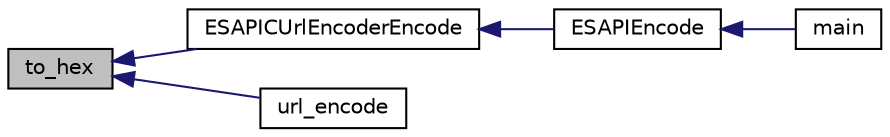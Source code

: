 digraph G
{
  edge [fontname="Helvetica",fontsize="10",labelfontname="Helvetica",labelfontsize="10"];
  node [fontname="Helvetica",fontsize="10",shape=record];
  rankdir=LR;
  Node1 [label="to_hex",height=0.2,width=0.4,color="black", fillcolor="grey75", style="filled" fontcolor="black"];
  Node1 -> Node2 [dir=back,color="midnightblue",fontsize="10",style="solid",fontname="Helvetica"];
  Node2 [label="ESAPICUrlEncoderEncode",height=0.2,width=0.4,color="black", fillcolor="white", style="filled",URL="$_e_s_a_p_i_c_url_encoder_8h.html#ad730b879e9ba0a6bbc8c632731bfdd82",tooltip="Returns a url-encoded version of the given input string."];
  Node2 -> Node3 [dir=back,color="midnightblue",fontsize="10",style="solid",fontname="Helvetica"];
  Node3 [label="ESAPIEncode",height=0.2,width=0.4,color="black", fillcolor="white", style="filled",URL="$_e_s_a_p_i_c_encoder_8h.html#a452d1773180a64b14c95a47686847737",tooltip="This function is used to encode the given string and return the resultant encoded string..."];
  Node3 -> Node4 [dir=back,color="midnightblue",fontsize="10",style="solid",fontname="Helvetica"];
  Node4 [label="main",height=0.2,width=0.4,color="black", fillcolor="white", style="filled",URL="$_e_s_a_p_i_encoder_example_8c.html#a840291bc02cba5474a4cb46a9b9566fe"];
  Node1 -> Node5 [dir=back,color="midnightblue",fontsize="10",style="solid",fontname="Helvetica"];
  Node5 [label="url_encode",height=0.2,width=0.4,color="black", fillcolor="white", style="filled",URL="$url_encoder_8c.html#a8b27af4a03e8ce05aae7cfed09971f99"];
}
